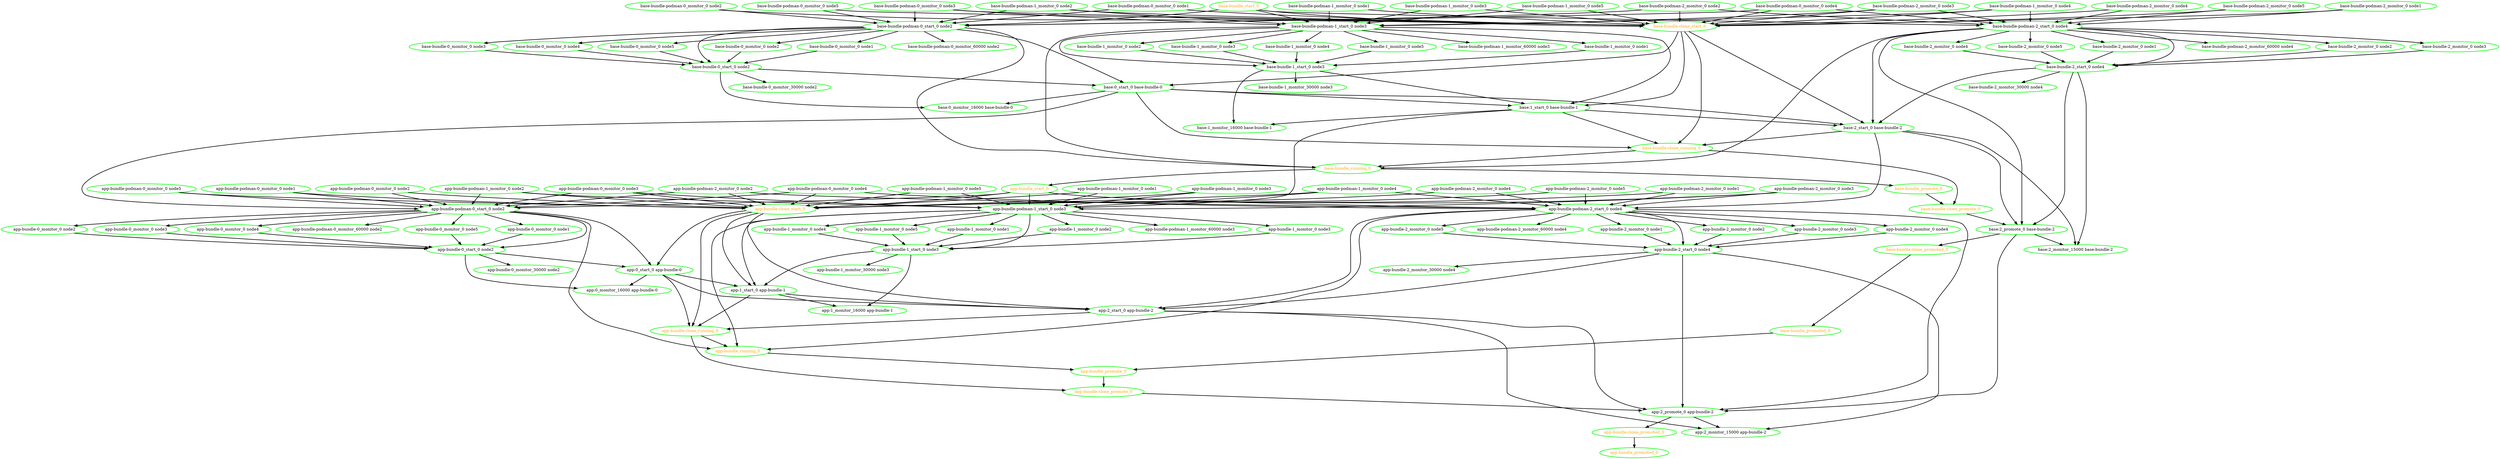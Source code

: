  digraph "g" {
"app-bundle-0_monitor_0 node1" -> "app-bundle-0_start_0 node2" [ style = bold]
"app-bundle-0_monitor_0 node1" [ style=bold color="green" fontcolor="black"]
"app-bundle-0_monitor_0 node2" -> "app-bundle-0_start_0 node2" [ style = bold]
"app-bundle-0_monitor_0 node2" [ style=bold color="green" fontcolor="black"]
"app-bundle-0_monitor_0 node3" -> "app-bundle-0_start_0 node2" [ style = bold]
"app-bundle-0_monitor_0 node3" [ style=bold color="green" fontcolor="black"]
"app-bundle-0_monitor_0 node4" -> "app-bundle-0_start_0 node2" [ style = bold]
"app-bundle-0_monitor_0 node4" [ style=bold color="green" fontcolor="black"]
"app-bundle-0_monitor_0 node5" -> "app-bundle-0_start_0 node2" [ style = bold]
"app-bundle-0_monitor_0 node5" [ style=bold color="green" fontcolor="black"]
"app-bundle-0_monitor_30000 node2" [ style=bold color="green" fontcolor="black"]
"app-bundle-0_start_0 node2" -> "app-bundle-0_monitor_30000 node2" [ style = bold]
"app-bundle-0_start_0 node2" -> "app:0_monitor_16000 app-bundle-0" [ style = bold]
"app-bundle-0_start_0 node2" -> "app:0_start_0 app-bundle-0" [ style = bold]
"app-bundle-0_start_0 node2" [ style=bold color="green" fontcolor="black"]
"app-bundle-1_monitor_0 node1" -> "app-bundle-1_start_0 node3" [ style = bold]
"app-bundle-1_monitor_0 node1" [ style=bold color="green" fontcolor="black"]
"app-bundle-1_monitor_0 node2" -> "app-bundle-1_start_0 node3" [ style = bold]
"app-bundle-1_monitor_0 node2" [ style=bold color="green" fontcolor="black"]
"app-bundle-1_monitor_0 node3" -> "app-bundle-1_start_0 node3" [ style = bold]
"app-bundle-1_monitor_0 node3" [ style=bold color="green" fontcolor="black"]
"app-bundle-1_monitor_0 node4" -> "app-bundle-1_start_0 node3" [ style = bold]
"app-bundle-1_monitor_0 node4" [ style=bold color="green" fontcolor="black"]
"app-bundle-1_monitor_0 node5" -> "app-bundle-1_start_0 node3" [ style = bold]
"app-bundle-1_monitor_0 node5" [ style=bold color="green" fontcolor="black"]
"app-bundle-1_monitor_30000 node3" [ style=bold color="green" fontcolor="black"]
"app-bundle-1_start_0 node3" -> "app-bundle-1_monitor_30000 node3" [ style = bold]
"app-bundle-1_start_0 node3" -> "app:1_monitor_16000 app-bundle-1" [ style = bold]
"app-bundle-1_start_0 node3" -> "app:1_start_0 app-bundle-1" [ style = bold]
"app-bundle-1_start_0 node3" [ style=bold color="green" fontcolor="black"]
"app-bundle-2_monitor_0 node1" -> "app-bundle-2_start_0 node4" [ style = bold]
"app-bundle-2_monitor_0 node1" [ style=bold color="green" fontcolor="black"]
"app-bundle-2_monitor_0 node2" -> "app-bundle-2_start_0 node4" [ style = bold]
"app-bundle-2_monitor_0 node2" [ style=bold color="green" fontcolor="black"]
"app-bundle-2_monitor_0 node3" -> "app-bundle-2_start_0 node4" [ style = bold]
"app-bundle-2_monitor_0 node3" [ style=bold color="green" fontcolor="black"]
"app-bundle-2_monitor_0 node4" -> "app-bundle-2_start_0 node4" [ style = bold]
"app-bundle-2_monitor_0 node4" [ style=bold color="green" fontcolor="black"]
"app-bundle-2_monitor_0 node5" -> "app-bundle-2_start_0 node4" [ style = bold]
"app-bundle-2_monitor_0 node5" [ style=bold color="green" fontcolor="black"]
"app-bundle-2_monitor_30000 node4" [ style=bold color="green" fontcolor="black"]
"app-bundle-2_start_0 node4" -> "app-bundle-2_monitor_30000 node4" [ style = bold]
"app-bundle-2_start_0 node4" -> "app:2_monitor_15000 app-bundle-2" [ style = bold]
"app-bundle-2_start_0 node4" -> "app:2_promote_0 app-bundle-2" [ style = bold]
"app-bundle-2_start_0 node4" -> "app:2_start_0 app-bundle-2" [ style = bold]
"app-bundle-2_start_0 node4" [ style=bold color="green" fontcolor="black"]
"app-bundle-clone_promote_0" -> "app:2_promote_0 app-bundle-2" [ style = bold]
"app-bundle-clone_promote_0" [ style=bold color="green" fontcolor="orange"]
"app-bundle-clone_promoted_0" -> "app-bundle_promoted_0" [ style = bold]
"app-bundle-clone_promoted_0" [ style=bold color="green" fontcolor="orange"]
"app-bundle-clone_running_0" -> "app-bundle-clone_promote_0" [ style = bold]
"app-bundle-clone_running_0" -> "app-bundle_running_0" [ style = bold]
"app-bundle-clone_running_0" [ style=bold color="green" fontcolor="orange"]
"app-bundle-clone_start_0" -> "app-bundle-clone_running_0" [ style = bold]
"app-bundle-clone_start_0" -> "app:0_start_0 app-bundle-0" [ style = bold]
"app-bundle-clone_start_0" -> "app:1_start_0 app-bundle-1" [ style = bold]
"app-bundle-clone_start_0" -> "app:2_start_0 app-bundle-2" [ style = bold]
"app-bundle-clone_start_0" [ style=bold color="green" fontcolor="orange"]
"app-bundle-podman-0_monitor_0 node1" -> "app-bundle-clone_start_0" [ style = bold]
"app-bundle-podman-0_monitor_0 node1" -> "app-bundle-podman-0_start_0 node2" [ style = bold]
"app-bundle-podman-0_monitor_0 node1" [ style=bold color="green" fontcolor="black"]
"app-bundle-podman-0_monitor_0 node2" -> "app-bundle-clone_start_0" [ style = bold]
"app-bundle-podman-0_monitor_0 node2" -> "app-bundle-podman-0_start_0 node2" [ style = bold]
"app-bundle-podman-0_monitor_0 node2" [ style=bold color="green" fontcolor="black"]
"app-bundle-podman-0_monitor_0 node3" -> "app-bundle-clone_start_0" [ style = bold]
"app-bundle-podman-0_monitor_0 node3" -> "app-bundle-podman-0_start_0 node2" [ style = bold]
"app-bundle-podman-0_monitor_0 node3" -> "app-bundle-podman-1_start_0 node3" [ style = bold]
"app-bundle-podman-0_monitor_0 node3" [ style=bold color="green" fontcolor="black"]
"app-bundle-podman-0_monitor_0 node4" -> "app-bundle-clone_start_0" [ style = bold]
"app-bundle-podman-0_monitor_0 node4" -> "app-bundle-podman-0_start_0 node2" [ style = bold]
"app-bundle-podman-0_monitor_0 node4" -> "app-bundle-podman-2_start_0 node4" [ style = bold]
"app-bundle-podman-0_monitor_0 node4" [ style=bold color="green" fontcolor="black"]
"app-bundle-podman-0_monitor_0 node5" -> "app-bundle-clone_start_0" [ style = bold]
"app-bundle-podman-0_monitor_0 node5" -> "app-bundle-podman-0_start_0 node2" [ style = bold]
"app-bundle-podman-0_monitor_0 node5" [ style=bold color="green" fontcolor="black"]
"app-bundle-podman-0_monitor_60000 node2" [ style=bold color="green" fontcolor="black"]
"app-bundle-podman-0_start_0 node2" -> "app-bundle-0_monitor_0 node1" [ style = bold]
"app-bundle-podman-0_start_0 node2" -> "app-bundle-0_monitor_0 node2" [ style = bold]
"app-bundle-podman-0_start_0 node2" -> "app-bundle-0_monitor_0 node3" [ style = bold]
"app-bundle-podman-0_start_0 node2" -> "app-bundle-0_monitor_0 node4" [ style = bold]
"app-bundle-podman-0_start_0 node2" -> "app-bundle-0_monitor_0 node5" [ style = bold]
"app-bundle-podman-0_start_0 node2" -> "app-bundle-0_start_0 node2" [ style = bold]
"app-bundle-podman-0_start_0 node2" -> "app-bundle-podman-0_monitor_60000 node2" [ style = bold]
"app-bundle-podman-0_start_0 node2" -> "app-bundle_running_0" [ style = bold]
"app-bundle-podman-0_start_0 node2" -> "app:0_start_0 app-bundle-0" [ style = bold]
"app-bundle-podman-0_start_0 node2" [ style=bold color="green" fontcolor="black"]
"app-bundle-podman-1_monitor_0 node1" -> "app-bundle-clone_start_0" [ style = bold]
"app-bundle-podman-1_monitor_0 node1" -> "app-bundle-podman-1_start_0 node3" [ style = bold]
"app-bundle-podman-1_monitor_0 node1" [ style=bold color="green" fontcolor="black"]
"app-bundle-podman-1_monitor_0 node2" -> "app-bundle-clone_start_0" [ style = bold]
"app-bundle-podman-1_monitor_0 node2" -> "app-bundle-podman-0_start_0 node2" [ style = bold]
"app-bundle-podman-1_monitor_0 node2" -> "app-bundle-podman-1_start_0 node3" [ style = bold]
"app-bundle-podman-1_monitor_0 node2" [ style=bold color="green" fontcolor="black"]
"app-bundle-podman-1_monitor_0 node3" -> "app-bundle-clone_start_0" [ style = bold]
"app-bundle-podman-1_monitor_0 node3" -> "app-bundle-podman-1_start_0 node3" [ style = bold]
"app-bundle-podman-1_monitor_0 node3" [ style=bold color="green" fontcolor="black"]
"app-bundle-podman-1_monitor_0 node4" -> "app-bundle-clone_start_0" [ style = bold]
"app-bundle-podman-1_monitor_0 node4" -> "app-bundle-podman-1_start_0 node3" [ style = bold]
"app-bundle-podman-1_monitor_0 node4" -> "app-bundle-podman-2_start_0 node4" [ style = bold]
"app-bundle-podman-1_monitor_0 node4" [ style=bold color="green" fontcolor="black"]
"app-bundle-podman-1_monitor_0 node5" -> "app-bundle-clone_start_0" [ style = bold]
"app-bundle-podman-1_monitor_0 node5" -> "app-bundle-podman-1_start_0 node3" [ style = bold]
"app-bundle-podman-1_monitor_0 node5" [ style=bold color="green" fontcolor="black"]
"app-bundle-podman-1_monitor_60000 node3" [ style=bold color="green" fontcolor="black"]
"app-bundle-podman-1_start_0 node3" -> "app-bundle-1_monitor_0 node1" [ style = bold]
"app-bundle-podman-1_start_0 node3" -> "app-bundle-1_monitor_0 node2" [ style = bold]
"app-bundle-podman-1_start_0 node3" -> "app-bundle-1_monitor_0 node3" [ style = bold]
"app-bundle-podman-1_start_0 node3" -> "app-bundle-1_monitor_0 node4" [ style = bold]
"app-bundle-podman-1_start_0 node3" -> "app-bundle-1_monitor_0 node5" [ style = bold]
"app-bundle-podman-1_start_0 node3" -> "app-bundle-1_start_0 node3" [ style = bold]
"app-bundle-podman-1_start_0 node3" -> "app-bundle-podman-1_monitor_60000 node3" [ style = bold]
"app-bundle-podman-1_start_0 node3" -> "app-bundle_running_0" [ style = bold]
"app-bundle-podman-1_start_0 node3" -> "app:1_start_0 app-bundle-1" [ style = bold]
"app-bundle-podman-1_start_0 node3" [ style=bold color="green" fontcolor="black"]
"app-bundle-podman-2_monitor_0 node1" -> "app-bundle-clone_start_0" [ style = bold]
"app-bundle-podman-2_monitor_0 node1" -> "app-bundle-podman-2_start_0 node4" [ style = bold]
"app-bundle-podman-2_monitor_0 node1" [ style=bold color="green" fontcolor="black"]
"app-bundle-podman-2_monitor_0 node2" -> "app-bundle-clone_start_0" [ style = bold]
"app-bundle-podman-2_monitor_0 node2" -> "app-bundle-podman-0_start_0 node2" [ style = bold]
"app-bundle-podman-2_monitor_0 node2" -> "app-bundle-podman-2_start_0 node4" [ style = bold]
"app-bundle-podman-2_monitor_0 node2" [ style=bold color="green" fontcolor="black"]
"app-bundle-podman-2_monitor_0 node3" -> "app-bundle-clone_start_0" [ style = bold]
"app-bundle-podman-2_monitor_0 node3" -> "app-bundle-podman-1_start_0 node3" [ style = bold]
"app-bundle-podman-2_monitor_0 node3" -> "app-bundle-podman-2_start_0 node4" [ style = bold]
"app-bundle-podman-2_monitor_0 node3" [ style=bold color="green" fontcolor="black"]
"app-bundle-podman-2_monitor_0 node4" -> "app-bundle-clone_start_0" [ style = bold]
"app-bundle-podman-2_monitor_0 node4" -> "app-bundle-podman-2_start_0 node4" [ style = bold]
"app-bundle-podman-2_monitor_0 node4" [ style=bold color="green" fontcolor="black"]
"app-bundle-podman-2_monitor_0 node5" -> "app-bundle-clone_start_0" [ style = bold]
"app-bundle-podman-2_monitor_0 node5" -> "app-bundle-podman-2_start_0 node4" [ style = bold]
"app-bundle-podman-2_monitor_0 node5" [ style=bold color="green" fontcolor="black"]
"app-bundle-podman-2_monitor_60000 node4" [ style=bold color="green" fontcolor="black"]
"app-bundle-podman-2_start_0 node4" -> "app-bundle-2_monitor_0 node1" [ style = bold]
"app-bundle-podman-2_start_0 node4" -> "app-bundle-2_monitor_0 node2" [ style = bold]
"app-bundle-podman-2_start_0 node4" -> "app-bundle-2_monitor_0 node3" [ style = bold]
"app-bundle-podman-2_start_0 node4" -> "app-bundle-2_monitor_0 node4" [ style = bold]
"app-bundle-podman-2_start_0 node4" -> "app-bundle-2_monitor_0 node5" [ style = bold]
"app-bundle-podman-2_start_0 node4" -> "app-bundle-2_start_0 node4" [ style = bold]
"app-bundle-podman-2_start_0 node4" -> "app-bundle-podman-2_monitor_60000 node4" [ style = bold]
"app-bundle-podman-2_start_0 node4" -> "app-bundle_running_0" [ style = bold]
"app-bundle-podman-2_start_0 node4" -> "app:2_promote_0 app-bundle-2" [ style = bold]
"app-bundle-podman-2_start_0 node4" -> "app:2_start_0 app-bundle-2" [ style = bold]
"app-bundle-podman-2_start_0 node4" [ style=bold color="green" fontcolor="black"]
"app-bundle_promote_0" -> "app-bundle-clone_promote_0" [ style = bold]
"app-bundle_promote_0" [ style=bold color="green" fontcolor="orange"]
"app-bundle_promoted_0" [ style=bold color="green" fontcolor="orange"]
"app-bundle_running_0" -> "app-bundle_promote_0" [ style = bold]
"app-bundle_running_0" [ style=bold color="green" fontcolor="orange"]
"app-bundle_start_0" -> "app-bundle-clone_start_0" [ style = bold]
"app-bundle_start_0" -> "app-bundle-podman-0_start_0 node2" [ style = bold]
"app-bundle_start_0" -> "app-bundle-podman-1_start_0 node3" [ style = bold]
"app-bundle_start_0" -> "app-bundle-podman-2_start_0 node4" [ style = bold]
"app-bundle_start_0" [ style=bold color="green" fontcolor="orange"]
"app:0_monitor_16000 app-bundle-0" [ style=bold color="green" fontcolor="black"]
"app:0_start_0 app-bundle-0" -> "app-bundle-clone_running_0" [ style = bold]
"app:0_start_0 app-bundle-0" -> "app:0_monitor_16000 app-bundle-0" [ style = bold]
"app:0_start_0 app-bundle-0" -> "app:1_start_0 app-bundle-1" [ style = bold]
"app:0_start_0 app-bundle-0" -> "app:2_start_0 app-bundle-2" [ style = bold]
"app:0_start_0 app-bundle-0" [ style=bold color="green" fontcolor="black"]
"app:1_monitor_16000 app-bundle-1" [ style=bold color="green" fontcolor="black"]
"app:1_start_0 app-bundle-1" -> "app-bundle-clone_running_0" [ style = bold]
"app:1_start_0 app-bundle-1" -> "app:1_monitor_16000 app-bundle-1" [ style = bold]
"app:1_start_0 app-bundle-1" -> "app:2_start_0 app-bundle-2" [ style = bold]
"app:1_start_0 app-bundle-1" [ style=bold color="green" fontcolor="black"]
"app:2_monitor_15000 app-bundle-2" [ style=bold color="green" fontcolor="black"]
"app:2_promote_0 app-bundle-2" -> "app-bundle-clone_promoted_0" [ style = bold]
"app:2_promote_0 app-bundle-2" -> "app:2_monitor_15000 app-bundle-2" [ style = bold]
"app:2_promote_0 app-bundle-2" [ style=bold color="green" fontcolor="black"]
"app:2_start_0 app-bundle-2" -> "app-bundle-clone_running_0" [ style = bold]
"app:2_start_0 app-bundle-2" -> "app:2_monitor_15000 app-bundle-2" [ style = bold]
"app:2_start_0 app-bundle-2" -> "app:2_promote_0 app-bundle-2" [ style = bold]
"app:2_start_0 app-bundle-2" [ style=bold color="green" fontcolor="black"]
"base-bundle-0_monitor_0 node1" -> "base-bundle-0_start_0 node2" [ style = bold]
"base-bundle-0_monitor_0 node1" [ style=bold color="green" fontcolor="black"]
"base-bundle-0_monitor_0 node2" -> "base-bundle-0_start_0 node2" [ style = bold]
"base-bundle-0_monitor_0 node2" [ style=bold color="green" fontcolor="black"]
"base-bundle-0_monitor_0 node3" -> "base-bundle-0_start_0 node2" [ style = bold]
"base-bundle-0_monitor_0 node3" [ style=bold color="green" fontcolor="black"]
"base-bundle-0_monitor_0 node4" -> "base-bundle-0_start_0 node2" [ style = bold]
"base-bundle-0_monitor_0 node4" [ style=bold color="green" fontcolor="black"]
"base-bundle-0_monitor_0 node5" -> "base-bundle-0_start_0 node2" [ style = bold]
"base-bundle-0_monitor_0 node5" [ style=bold color="green" fontcolor="black"]
"base-bundle-0_monitor_30000 node2" [ style=bold color="green" fontcolor="black"]
"base-bundle-0_start_0 node2" -> "base-bundle-0_monitor_30000 node2" [ style = bold]
"base-bundle-0_start_0 node2" -> "base:0_monitor_16000 base-bundle-0" [ style = bold]
"base-bundle-0_start_0 node2" -> "base:0_start_0 base-bundle-0" [ style = bold]
"base-bundle-0_start_0 node2" [ style=bold color="green" fontcolor="black"]
"base-bundle-1_monitor_0 node1" -> "base-bundle-1_start_0 node3" [ style = bold]
"base-bundle-1_monitor_0 node1" [ style=bold color="green" fontcolor="black"]
"base-bundle-1_monitor_0 node2" -> "base-bundle-1_start_0 node3" [ style = bold]
"base-bundle-1_monitor_0 node2" [ style=bold color="green" fontcolor="black"]
"base-bundle-1_monitor_0 node3" -> "base-bundle-1_start_0 node3" [ style = bold]
"base-bundle-1_monitor_0 node3" [ style=bold color="green" fontcolor="black"]
"base-bundle-1_monitor_0 node4" -> "base-bundle-1_start_0 node3" [ style = bold]
"base-bundle-1_monitor_0 node4" [ style=bold color="green" fontcolor="black"]
"base-bundle-1_monitor_0 node5" -> "base-bundle-1_start_0 node3" [ style = bold]
"base-bundle-1_monitor_0 node5" [ style=bold color="green" fontcolor="black"]
"base-bundle-1_monitor_30000 node3" [ style=bold color="green" fontcolor="black"]
"base-bundle-1_start_0 node3" -> "base-bundle-1_monitor_30000 node3" [ style = bold]
"base-bundle-1_start_0 node3" -> "base:1_monitor_16000 base-bundle-1" [ style = bold]
"base-bundle-1_start_0 node3" -> "base:1_start_0 base-bundle-1" [ style = bold]
"base-bundle-1_start_0 node3" [ style=bold color="green" fontcolor="black"]
"base-bundle-2_monitor_0 node1" -> "base-bundle-2_start_0 node4" [ style = bold]
"base-bundle-2_monitor_0 node1" [ style=bold color="green" fontcolor="black"]
"base-bundle-2_monitor_0 node2" -> "base-bundle-2_start_0 node4" [ style = bold]
"base-bundle-2_monitor_0 node2" [ style=bold color="green" fontcolor="black"]
"base-bundle-2_monitor_0 node3" -> "base-bundle-2_start_0 node4" [ style = bold]
"base-bundle-2_monitor_0 node3" [ style=bold color="green" fontcolor="black"]
"base-bundle-2_monitor_0 node4" -> "base-bundle-2_start_0 node4" [ style = bold]
"base-bundle-2_monitor_0 node4" [ style=bold color="green" fontcolor="black"]
"base-bundle-2_monitor_0 node5" -> "base-bundle-2_start_0 node4" [ style = bold]
"base-bundle-2_monitor_0 node5" [ style=bold color="green" fontcolor="black"]
"base-bundle-2_monitor_30000 node4" [ style=bold color="green" fontcolor="black"]
"base-bundle-2_start_0 node4" -> "base-bundle-2_monitor_30000 node4" [ style = bold]
"base-bundle-2_start_0 node4" -> "base:2_monitor_15000 base-bundle-2" [ style = bold]
"base-bundle-2_start_0 node4" -> "base:2_promote_0 base-bundle-2" [ style = bold]
"base-bundle-2_start_0 node4" -> "base:2_start_0 base-bundle-2" [ style = bold]
"base-bundle-2_start_0 node4" [ style=bold color="green" fontcolor="black"]
"base-bundle-clone_promote_0" -> "base:2_promote_0 base-bundle-2" [ style = bold]
"base-bundle-clone_promote_0" [ style=bold color="green" fontcolor="orange"]
"base-bundle-clone_promoted_0" -> "base-bundle_promoted_0" [ style = bold]
"base-bundle-clone_promoted_0" [ style=bold color="green" fontcolor="orange"]
"base-bundle-clone_running_0" -> "base-bundle-clone_promote_0" [ style = bold]
"base-bundle-clone_running_0" -> "base-bundle_running_0" [ style = bold]
"base-bundle-clone_running_0" [ style=bold color="green" fontcolor="orange"]
"base-bundle-clone_start_0" -> "base-bundle-clone_running_0" [ style = bold]
"base-bundle-clone_start_0" -> "base:0_start_0 base-bundle-0" [ style = bold]
"base-bundle-clone_start_0" -> "base:1_start_0 base-bundle-1" [ style = bold]
"base-bundle-clone_start_0" -> "base:2_start_0 base-bundle-2" [ style = bold]
"base-bundle-clone_start_0" [ style=bold color="green" fontcolor="orange"]
"base-bundle-podman-0_monitor_0 node1" -> "base-bundle-clone_start_0" [ style = bold]
"base-bundle-podman-0_monitor_0 node1" -> "base-bundle-podman-0_start_0 node2" [ style = bold]
"base-bundle-podman-0_monitor_0 node1" [ style=bold color="green" fontcolor="black"]
"base-bundle-podman-0_monitor_0 node2" -> "base-bundle-clone_start_0" [ style = bold]
"base-bundle-podman-0_monitor_0 node2" -> "base-bundle-podman-0_start_0 node2" [ style = bold]
"base-bundle-podman-0_monitor_0 node2" [ style=bold color="green" fontcolor="black"]
"base-bundle-podman-0_monitor_0 node3" -> "base-bundle-clone_start_0" [ style = bold]
"base-bundle-podman-0_monitor_0 node3" -> "base-bundle-podman-0_start_0 node2" [ style = bold]
"base-bundle-podman-0_monitor_0 node3" -> "base-bundle-podman-1_start_0 node3" [ style = bold]
"base-bundle-podman-0_monitor_0 node3" [ style=bold color="green" fontcolor="black"]
"base-bundle-podman-0_monitor_0 node4" -> "base-bundle-clone_start_0" [ style = bold]
"base-bundle-podman-0_monitor_0 node4" -> "base-bundle-podman-0_start_0 node2" [ style = bold]
"base-bundle-podman-0_monitor_0 node4" -> "base-bundle-podman-2_start_0 node4" [ style = bold]
"base-bundle-podman-0_monitor_0 node4" [ style=bold color="green" fontcolor="black"]
"base-bundle-podman-0_monitor_0 node5" -> "base-bundle-clone_start_0" [ style = bold]
"base-bundle-podman-0_monitor_0 node5" -> "base-bundle-podman-0_start_0 node2" [ style = bold]
"base-bundle-podman-0_monitor_0 node5" [ style=bold color="green" fontcolor="black"]
"base-bundle-podman-0_monitor_60000 node2" [ style=bold color="green" fontcolor="black"]
"base-bundle-podman-0_start_0 node2" -> "base-bundle-0_monitor_0 node1" [ style = bold]
"base-bundle-podman-0_start_0 node2" -> "base-bundle-0_monitor_0 node2" [ style = bold]
"base-bundle-podman-0_start_0 node2" -> "base-bundle-0_monitor_0 node3" [ style = bold]
"base-bundle-podman-0_start_0 node2" -> "base-bundle-0_monitor_0 node4" [ style = bold]
"base-bundle-podman-0_start_0 node2" -> "base-bundle-0_monitor_0 node5" [ style = bold]
"base-bundle-podman-0_start_0 node2" -> "base-bundle-0_start_0 node2" [ style = bold]
"base-bundle-podman-0_start_0 node2" -> "base-bundle-podman-0_monitor_60000 node2" [ style = bold]
"base-bundle-podman-0_start_0 node2" -> "base-bundle_running_0" [ style = bold]
"base-bundle-podman-0_start_0 node2" -> "base:0_start_0 base-bundle-0" [ style = bold]
"base-bundle-podman-0_start_0 node2" [ style=bold color="green" fontcolor="black"]
"base-bundle-podman-1_monitor_0 node1" -> "base-bundle-clone_start_0" [ style = bold]
"base-bundle-podman-1_monitor_0 node1" -> "base-bundle-podman-1_start_0 node3" [ style = bold]
"base-bundle-podman-1_monitor_0 node1" [ style=bold color="green" fontcolor="black"]
"base-bundle-podman-1_monitor_0 node2" -> "base-bundle-clone_start_0" [ style = bold]
"base-bundle-podman-1_monitor_0 node2" -> "base-bundle-podman-0_start_0 node2" [ style = bold]
"base-bundle-podman-1_monitor_0 node2" -> "base-bundle-podman-1_start_0 node3" [ style = bold]
"base-bundle-podman-1_monitor_0 node2" [ style=bold color="green" fontcolor="black"]
"base-bundle-podman-1_monitor_0 node3" -> "base-bundle-clone_start_0" [ style = bold]
"base-bundle-podman-1_monitor_0 node3" -> "base-bundle-podman-1_start_0 node3" [ style = bold]
"base-bundle-podman-1_monitor_0 node3" [ style=bold color="green" fontcolor="black"]
"base-bundle-podman-1_monitor_0 node4" -> "base-bundle-clone_start_0" [ style = bold]
"base-bundle-podman-1_monitor_0 node4" -> "base-bundle-podman-1_start_0 node3" [ style = bold]
"base-bundle-podman-1_monitor_0 node4" -> "base-bundle-podman-2_start_0 node4" [ style = bold]
"base-bundle-podman-1_monitor_0 node4" [ style=bold color="green" fontcolor="black"]
"base-bundle-podman-1_monitor_0 node5" -> "base-bundle-clone_start_0" [ style = bold]
"base-bundle-podman-1_monitor_0 node5" -> "base-bundle-podman-1_start_0 node3" [ style = bold]
"base-bundle-podman-1_monitor_0 node5" [ style=bold color="green" fontcolor="black"]
"base-bundle-podman-1_monitor_60000 node3" [ style=bold color="green" fontcolor="black"]
"base-bundle-podman-1_start_0 node3" -> "base-bundle-1_monitor_0 node1" [ style = bold]
"base-bundle-podman-1_start_0 node3" -> "base-bundle-1_monitor_0 node2" [ style = bold]
"base-bundle-podman-1_start_0 node3" -> "base-bundle-1_monitor_0 node3" [ style = bold]
"base-bundle-podman-1_start_0 node3" -> "base-bundle-1_monitor_0 node4" [ style = bold]
"base-bundle-podman-1_start_0 node3" -> "base-bundle-1_monitor_0 node5" [ style = bold]
"base-bundle-podman-1_start_0 node3" -> "base-bundle-1_start_0 node3" [ style = bold]
"base-bundle-podman-1_start_0 node3" -> "base-bundle-podman-1_monitor_60000 node3" [ style = bold]
"base-bundle-podman-1_start_0 node3" -> "base-bundle_running_0" [ style = bold]
"base-bundle-podman-1_start_0 node3" -> "base:1_start_0 base-bundle-1" [ style = bold]
"base-bundle-podman-1_start_0 node3" [ style=bold color="green" fontcolor="black"]
"base-bundle-podman-2_monitor_0 node1" -> "base-bundle-clone_start_0" [ style = bold]
"base-bundle-podman-2_monitor_0 node1" -> "base-bundle-podman-2_start_0 node4" [ style = bold]
"base-bundle-podman-2_monitor_0 node1" [ style=bold color="green" fontcolor="black"]
"base-bundle-podman-2_monitor_0 node2" -> "base-bundle-clone_start_0" [ style = bold]
"base-bundle-podman-2_monitor_0 node2" -> "base-bundle-podman-0_start_0 node2" [ style = bold]
"base-bundle-podman-2_monitor_0 node2" -> "base-bundle-podman-2_start_0 node4" [ style = bold]
"base-bundle-podman-2_monitor_0 node2" [ style=bold color="green" fontcolor="black"]
"base-bundle-podman-2_monitor_0 node3" -> "base-bundle-clone_start_0" [ style = bold]
"base-bundle-podman-2_monitor_0 node3" -> "base-bundle-podman-1_start_0 node3" [ style = bold]
"base-bundle-podman-2_monitor_0 node3" -> "base-bundle-podman-2_start_0 node4" [ style = bold]
"base-bundle-podman-2_monitor_0 node3" [ style=bold color="green" fontcolor="black"]
"base-bundle-podman-2_monitor_0 node4" -> "base-bundle-clone_start_0" [ style = bold]
"base-bundle-podman-2_monitor_0 node4" -> "base-bundle-podman-2_start_0 node4" [ style = bold]
"base-bundle-podman-2_monitor_0 node4" [ style=bold color="green" fontcolor="black"]
"base-bundle-podman-2_monitor_0 node5" -> "base-bundle-clone_start_0" [ style = bold]
"base-bundle-podman-2_monitor_0 node5" -> "base-bundle-podman-2_start_0 node4" [ style = bold]
"base-bundle-podman-2_monitor_0 node5" [ style=bold color="green" fontcolor="black"]
"base-bundle-podman-2_monitor_60000 node4" [ style=bold color="green" fontcolor="black"]
"base-bundle-podman-2_start_0 node4" -> "base-bundle-2_monitor_0 node1" [ style = bold]
"base-bundle-podman-2_start_0 node4" -> "base-bundle-2_monitor_0 node2" [ style = bold]
"base-bundle-podman-2_start_0 node4" -> "base-bundle-2_monitor_0 node3" [ style = bold]
"base-bundle-podman-2_start_0 node4" -> "base-bundle-2_monitor_0 node4" [ style = bold]
"base-bundle-podman-2_start_0 node4" -> "base-bundle-2_monitor_0 node5" [ style = bold]
"base-bundle-podman-2_start_0 node4" -> "base-bundle-2_start_0 node4" [ style = bold]
"base-bundle-podman-2_start_0 node4" -> "base-bundle-podman-2_monitor_60000 node4" [ style = bold]
"base-bundle-podman-2_start_0 node4" -> "base-bundle_running_0" [ style = bold]
"base-bundle-podman-2_start_0 node4" -> "base:2_promote_0 base-bundle-2" [ style = bold]
"base-bundle-podman-2_start_0 node4" -> "base:2_start_0 base-bundle-2" [ style = bold]
"base-bundle-podman-2_start_0 node4" [ style=bold color="green" fontcolor="black"]
"base-bundle_promote_0" -> "base-bundle-clone_promote_0" [ style = bold]
"base-bundle_promote_0" [ style=bold color="green" fontcolor="orange"]
"base-bundle_promoted_0" -> "app-bundle_promote_0" [ style = bold]
"base-bundle_promoted_0" [ style=bold color="green" fontcolor="orange"]
"base-bundle_running_0" -> "app-bundle_start_0" [ style = bold]
"base-bundle_running_0" -> "base-bundle_promote_0" [ style = bold]
"base-bundle_running_0" [ style=bold color="green" fontcolor="orange"]
"base-bundle_start_0" -> "base-bundle-clone_start_0" [ style = bold]
"base-bundle_start_0" -> "base-bundle-podman-0_start_0 node2" [ style = bold]
"base-bundle_start_0" -> "base-bundle-podman-1_start_0 node3" [ style = bold]
"base-bundle_start_0" -> "base-bundle-podman-2_start_0 node4" [ style = bold]
"base-bundle_start_0" [ style=bold color="green" fontcolor="orange"]
"base:0_monitor_16000 base-bundle-0" [ style=bold color="green" fontcolor="black"]
"base:0_start_0 base-bundle-0" -> "app-bundle-podman-0_start_0 node2" [ style = bold]
"base:0_start_0 base-bundle-0" -> "base-bundle-clone_running_0" [ style = bold]
"base:0_start_0 base-bundle-0" -> "base:0_monitor_16000 base-bundle-0" [ style = bold]
"base:0_start_0 base-bundle-0" -> "base:1_start_0 base-bundle-1" [ style = bold]
"base:0_start_0 base-bundle-0" -> "base:2_start_0 base-bundle-2" [ style = bold]
"base:0_start_0 base-bundle-0" [ style=bold color="green" fontcolor="black"]
"base:1_monitor_16000 base-bundle-1" [ style=bold color="green" fontcolor="black"]
"base:1_start_0 base-bundle-1" -> "app-bundle-podman-1_start_0 node3" [ style = bold]
"base:1_start_0 base-bundle-1" -> "base-bundle-clone_running_0" [ style = bold]
"base:1_start_0 base-bundle-1" -> "base:1_monitor_16000 base-bundle-1" [ style = bold]
"base:1_start_0 base-bundle-1" -> "base:2_start_0 base-bundle-2" [ style = bold]
"base:1_start_0 base-bundle-1" [ style=bold color="green" fontcolor="black"]
"base:2_monitor_15000 base-bundle-2" [ style=bold color="green" fontcolor="black"]
"base:2_promote_0 base-bundle-2" -> "app:2_promote_0 app-bundle-2" [ style = bold]
"base:2_promote_0 base-bundle-2" -> "base-bundle-clone_promoted_0" [ style = bold]
"base:2_promote_0 base-bundle-2" -> "base:2_monitor_15000 base-bundle-2" [ style = bold]
"base:2_promote_0 base-bundle-2" [ style=bold color="green" fontcolor="black"]
"base:2_start_0 base-bundle-2" -> "app-bundle-podman-2_start_0 node4" [ style = bold]
"base:2_start_0 base-bundle-2" -> "base-bundle-clone_running_0" [ style = bold]
"base:2_start_0 base-bundle-2" -> "base:2_monitor_15000 base-bundle-2" [ style = bold]
"base:2_start_0 base-bundle-2" -> "base:2_promote_0 base-bundle-2" [ style = bold]
"base:2_start_0 base-bundle-2" [ style=bold color="green" fontcolor="black"]
}
